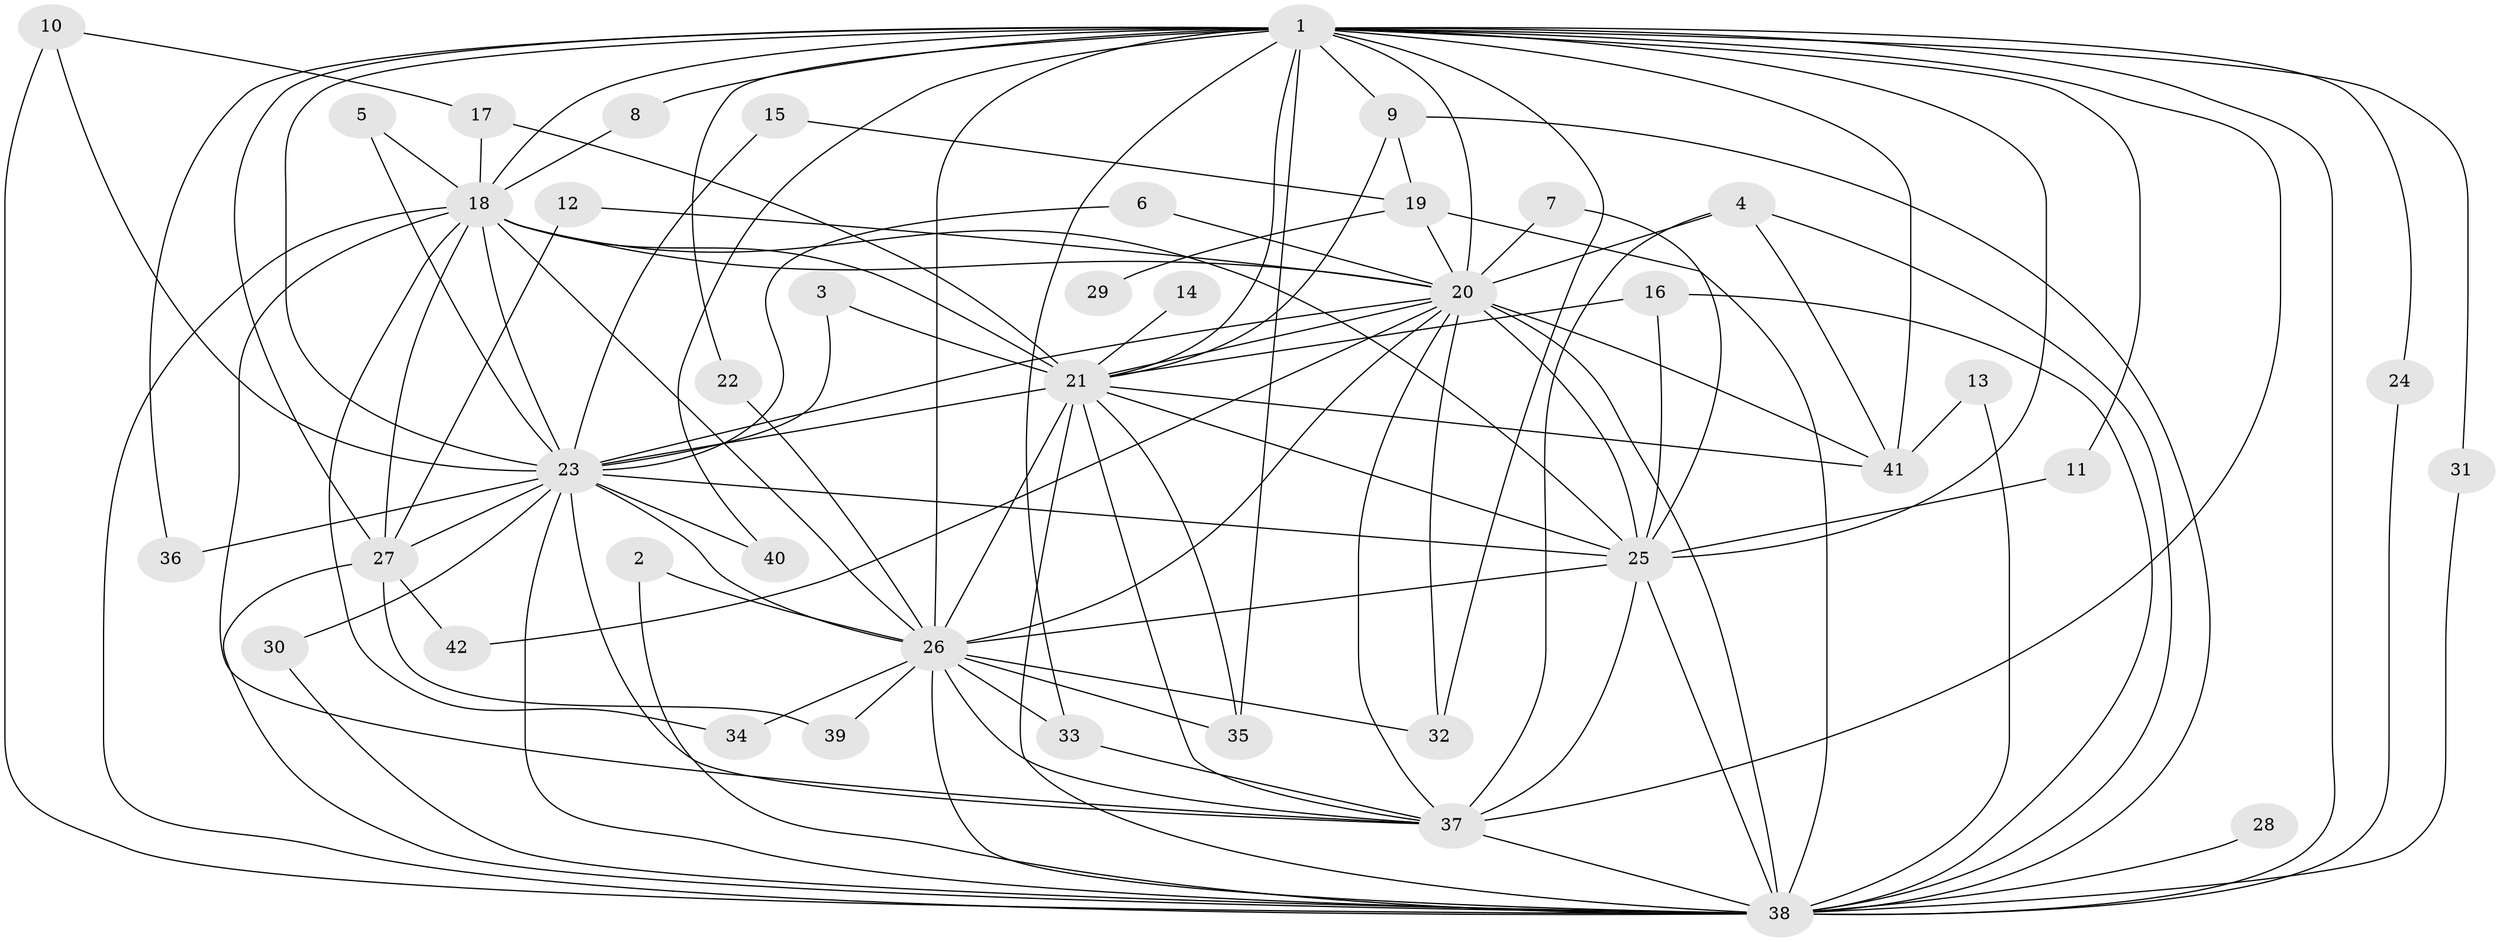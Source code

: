 // original degree distribution, {14: 0.024096385542168676, 24: 0.012048192771084338, 21: 0.03614457831325301, 22: 0.012048192771084338, 16: 0.012048192771084338, 15: 0.012048192771084338, 23: 0.012048192771084338, 3: 0.20481927710843373, 7: 0.024096385542168676, 4: 0.04819277108433735, 2: 0.5662650602409639, 5: 0.024096385542168676, 6: 0.012048192771084338}
// Generated by graph-tools (version 1.1) at 2025/25/03/09/25 03:25:51]
// undirected, 42 vertices, 111 edges
graph export_dot {
graph [start="1"]
  node [color=gray90,style=filled];
  1;
  2;
  3;
  4;
  5;
  6;
  7;
  8;
  9;
  10;
  11;
  12;
  13;
  14;
  15;
  16;
  17;
  18;
  19;
  20;
  21;
  22;
  23;
  24;
  25;
  26;
  27;
  28;
  29;
  30;
  31;
  32;
  33;
  34;
  35;
  36;
  37;
  38;
  39;
  40;
  41;
  42;
  1 -- 8 [weight=1.0];
  1 -- 9 [weight=1.0];
  1 -- 11 [weight=1.0];
  1 -- 18 [weight=2.0];
  1 -- 20 [weight=2.0];
  1 -- 21 [weight=2.0];
  1 -- 22 [weight=1.0];
  1 -- 23 [weight=2.0];
  1 -- 24 [weight=1.0];
  1 -- 25 [weight=3.0];
  1 -- 26 [weight=4.0];
  1 -- 27 [weight=1.0];
  1 -- 31 [weight=1.0];
  1 -- 32 [weight=2.0];
  1 -- 33 [weight=3.0];
  1 -- 35 [weight=1.0];
  1 -- 36 [weight=1.0];
  1 -- 37 [weight=4.0];
  1 -- 38 [weight=2.0];
  1 -- 40 [weight=1.0];
  1 -- 41 [weight=1.0];
  2 -- 26 [weight=1.0];
  2 -- 38 [weight=1.0];
  3 -- 21 [weight=1.0];
  3 -- 23 [weight=1.0];
  4 -- 20 [weight=1.0];
  4 -- 37 [weight=1.0];
  4 -- 38 [weight=1.0];
  4 -- 41 [weight=1.0];
  5 -- 18 [weight=1.0];
  5 -- 23 [weight=1.0];
  6 -- 20 [weight=1.0];
  6 -- 23 [weight=1.0];
  7 -- 20 [weight=1.0];
  7 -- 25 [weight=1.0];
  8 -- 18 [weight=1.0];
  9 -- 19 [weight=1.0];
  9 -- 21 [weight=1.0];
  9 -- 38 [weight=1.0];
  10 -- 17 [weight=1.0];
  10 -- 23 [weight=1.0];
  10 -- 38 [weight=1.0];
  11 -- 25 [weight=1.0];
  12 -- 20 [weight=1.0];
  12 -- 27 [weight=1.0];
  13 -- 38 [weight=1.0];
  13 -- 41 [weight=1.0];
  14 -- 21 [weight=1.0];
  15 -- 19 [weight=1.0];
  15 -- 23 [weight=1.0];
  16 -- 21 [weight=1.0];
  16 -- 25 [weight=1.0];
  16 -- 38 [weight=1.0];
  17 -- 18 [weight=1.0];
  17 -- 21 [weight=2.0];
  18 -- 20 [weight=2.0];
  18 -- 21 [weight=3.0];
  18 -- 23 [weight=2.0];
  18 -- 25 [weight=1.0];
  18 -- 26 [weight=1.0];
  18 -- 27 [weight=2.0];
  18 -- 34 [weight=1.0];
  18 -- 37 [weight=1.0];
  18 -- 38 [weight=1.0];
  19 -- 20 [weight=1.0];
  19 -- 29 [weight=2.0];
  19 -- 38 [weight=2.0];
  20 -- 21 [weight=1.0];
  20 -- 23 [weight=1.0];
  20 -- 25 [weight=3.0];
  20 -- 26 [weight=1.0];
  20 -- 32 [weight=1.0];
  20 -- 37 [weight=1.0];
  20 -- 38 [weight=2.0];
  20 -- 41 [weight=1.0];
  20 -- 42 [weight=1.0];
  21 -- 23 [weight=1.0];
  21 -- 25 [weight=1.0];
  21 -- 26 [weight=3.0];
  21 -- 35 [weight=1.0];
  21 -- 37 [weight=1.0];
  21 -- 38 [weight=1.0];
  21 -- 41 [weight=1.0];
  22 -- 26 [weight=1.0];
  23 -- 25 [weight=1.0];
  23 -- 26 [weight=3.0];
  23 -- 27 [weight=1.0];
  23 -- 30 [weight=1.0];
  23 -- 36 [weight=1.0];
  23 -- 37 [weight=2.0];
  23 -- 38 [weight=2.0];
  23 -- 40 [weight=2.0];
  24 -- 38 [weight=1.0];
  25 -- 26 [weight=1.0];
  25 -- 37 [weight=1.0];
  25 -- 38 [weight=1.0];
  26 -- 32 [weight=1.0];
  26 -- 33 [weight=1.0];
  26 -- 34 [weight=1.0];
  26 -- 35 [weight=1.0];
  26 -- 37 [weight=1.0];
  26 -- 38 [weight=2.0];
  26 -- 39 [weight=1.0];
  27 -- 38 [weight=1.0];
  27 -- 39 [weight=1.0];
  27 -- 42 [weight=1.0];
  28 -- 38 [weight=2.0];
  30 -- 38 [weight=1.0];
  31 -- 38 [weight=1.0];
  33 -- 37 [weight=1.0];
  37 -- 38 [weight=1.0];
}
